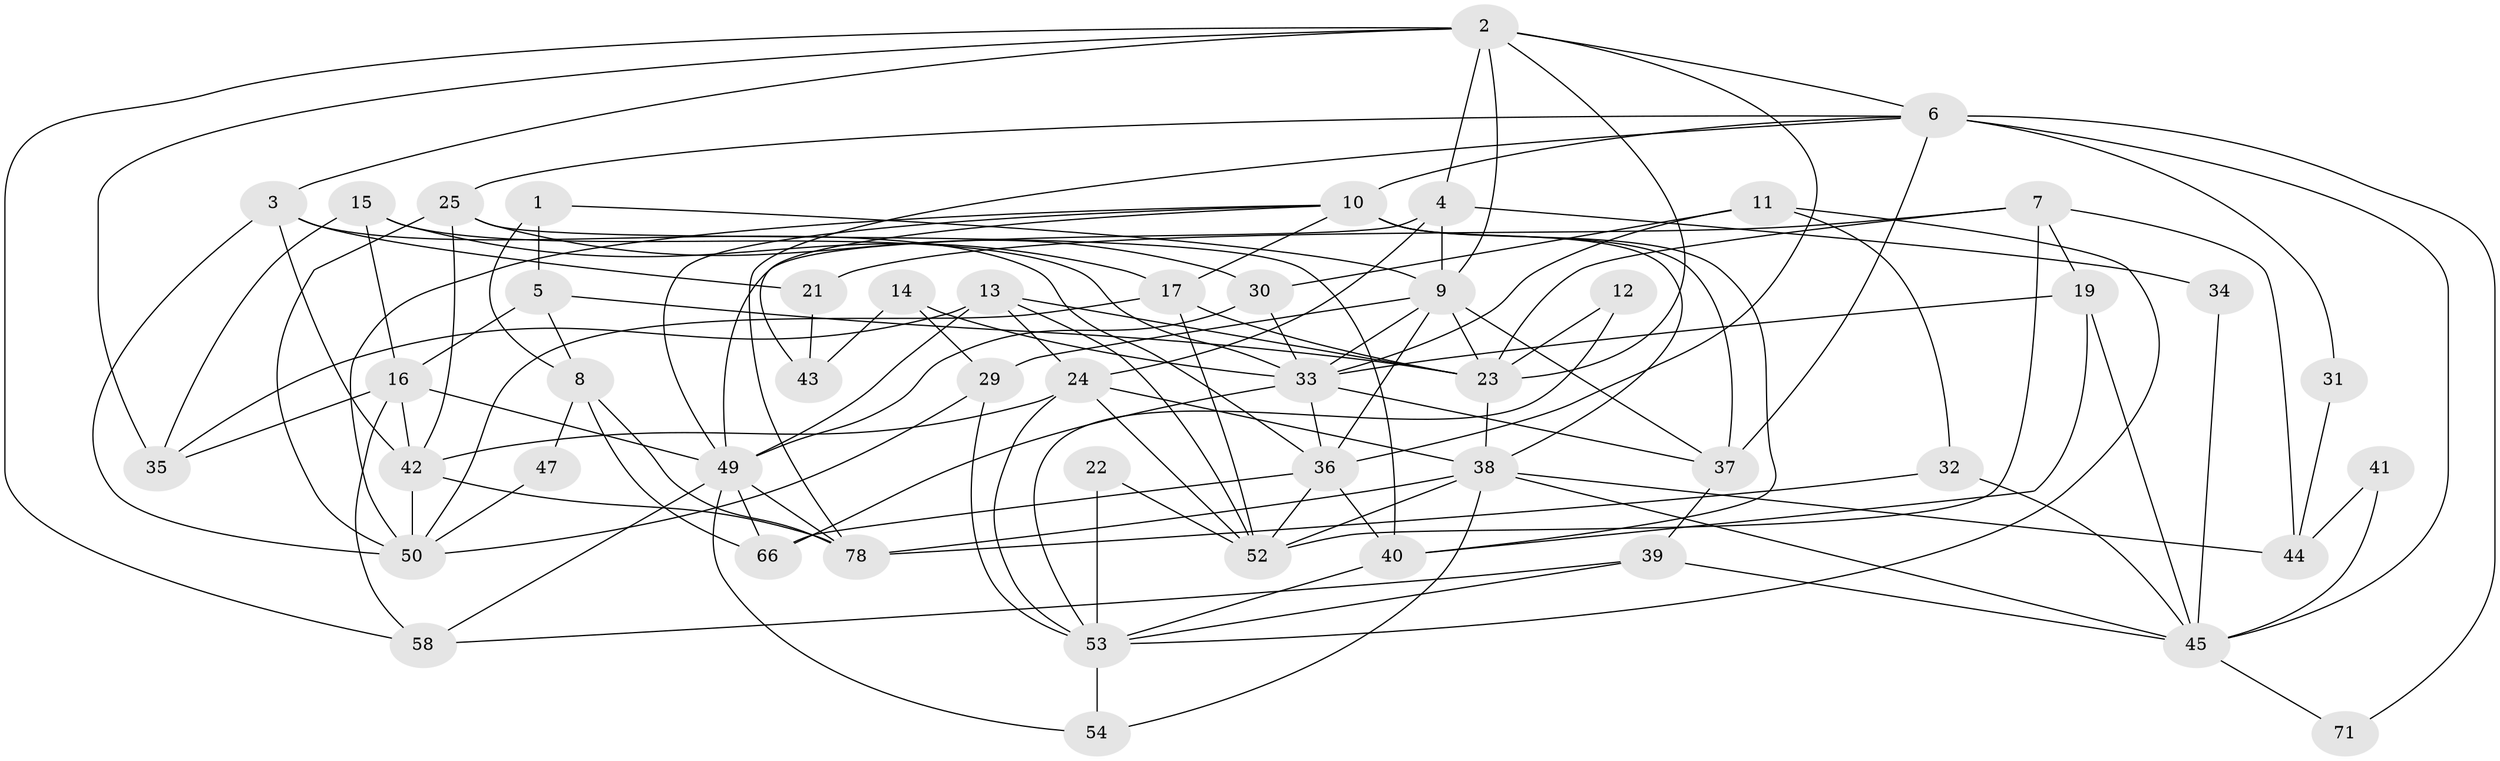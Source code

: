 // Generated by graph-tools (version 1.1) at 2025/52/02/27/25 19:52:08]
// undirected, 50 vertices, 124 edges
graph export_dot {
graph [start="1"]
  node [color=gray90,style=filled];
  1;
  2 [super="+28"];
  3 [super="+79"];
  4 [super="+69"];
  5 [super="+70"];
  6 [super="+20"];
  7;
  8 [super="+26"];
  9 [super="+65"];
  10 [super="+18"];
  11 [super="+60"];
  12;
  13 [super="+77"];
  14;
  15 [super="+68"];
  16 [super="+27"];
  17 [super="+46"];
  19;
  21;
  22;
  23 [super="+62"];
  24 [super="+75"];
  25 [super="+67"];
  29 [super="+63"];
  30 [super="+59"];
  31;
  32;
  33 [super="+72"];
  34;
  35;
  36 [super="+73"];
  37 [super="+64"];
  38 [super="+76"];
  39 [super="+51"];
  40 [super="+48"];
  41;
  42 [super="+74"];
  43;
  44;
  45 [super="+80"];
  47;
  49 [super="+57"];
  50 [super="+61"];
  52 [super="+56"];
  53 [super="+55"];
  54;
  58;
  66;
  71;
  78;
  1 -- 5;
  1 -- 8 [weight=2];
  1 -- 9;
  2 -- 9;
  2 -- 58;
  2 -- 23;
  2 -- 3;
  2 -- 4;
  2 -- 35;
  2 -- 36;
  2 -- 6;
  3 -- 36;
  3 -- 42;
  3 -- 50;
  3 -- 21;
  4 -- 49;
  4 -- 34 [weight=2];
  4 -- 24;
  4 -- 9;
  5 -- 23;
  5 -- 16;
  5 -- 8;
  6 -- 37;
  6 -- 10;
  6 -- 25;
  6 -- 71;
  6 -- 45;
  6 -- 78;
  6 -- 31;
  7 -- 19;
  7 -- 21;
  7 -- 23;
  7 -- 44;
  7 -- 52;
  8 -- 78;
  8 -- 66;
  8 -- 47;
  9 -- 29;
  9 -- 33;
  9 -- 23;
  9 -- 36;
  9 -- 37;
  10 -- 37 [weight=2];
  10 -- 49;
  10 -- 40;
  10 -- 17;
  10 -- 38;
  10 -- 43;
  10 -- 50;
  11 -- 30;
  11 -- 32;
  11 -- 33;
  11 -- 53;
  12 -- 53;
  12 -- 23;
  13 -- 52;
  13 -- 24;
  13 -- 49;
  13 -- 35;
  13 -- 23;
  14 -- 29 [weight=2];
  14 -- 33;
  14 -- 43;
  15 -- 35;
  15 -- 16;
  15 -- 33;
  15 -- 17;
  16 -- 49;
  16 -- 35;
  16 -- 58;
  16 -- 42;
  17 -- 52;
  17 -- 23;
  17 -- 50;
  19 -- 33;
  19 -- 45;
  19 -- 40;
  21 -- 43;
  22 -- 53;
  22 -- 52;
  23 -- 38;
  24 -- 38;
  24 -- 42;
  24 -- 53;
  24 -- 52;
  25 -- 40;
  25 -- 42;
  25 -- 30;
  25 -- 50;
  29 -- 53;
  29 -- 50;
  30 -- 33;
  30 -- 49;
  31 -- 44;
  32 -- 45;
  32 -- 78;
  33 -- 37;
  33 -- 66;
  33 -- 36;
  34 -- 45;
  36 -- 66;
  36 -- 52;
  36 -- 40;
  37 -- 39;
  38 -- 44;
  38 -- 54;
  38 -- 78;
  38 -- 45;
  38 -- 52;
  39 -- 53;
  39 -- 58;
  39 -- 45;
  40 -- 53;
  41 -- 44;
  41 -- 45;
  42 -- 50;
  42 -- 78;
  45 -- 71;
  47 -- 50;
  49 -- 66;
  49 -- 54;
  49 -- 58;
  49 -- 78;
  53 -- 54;
}
